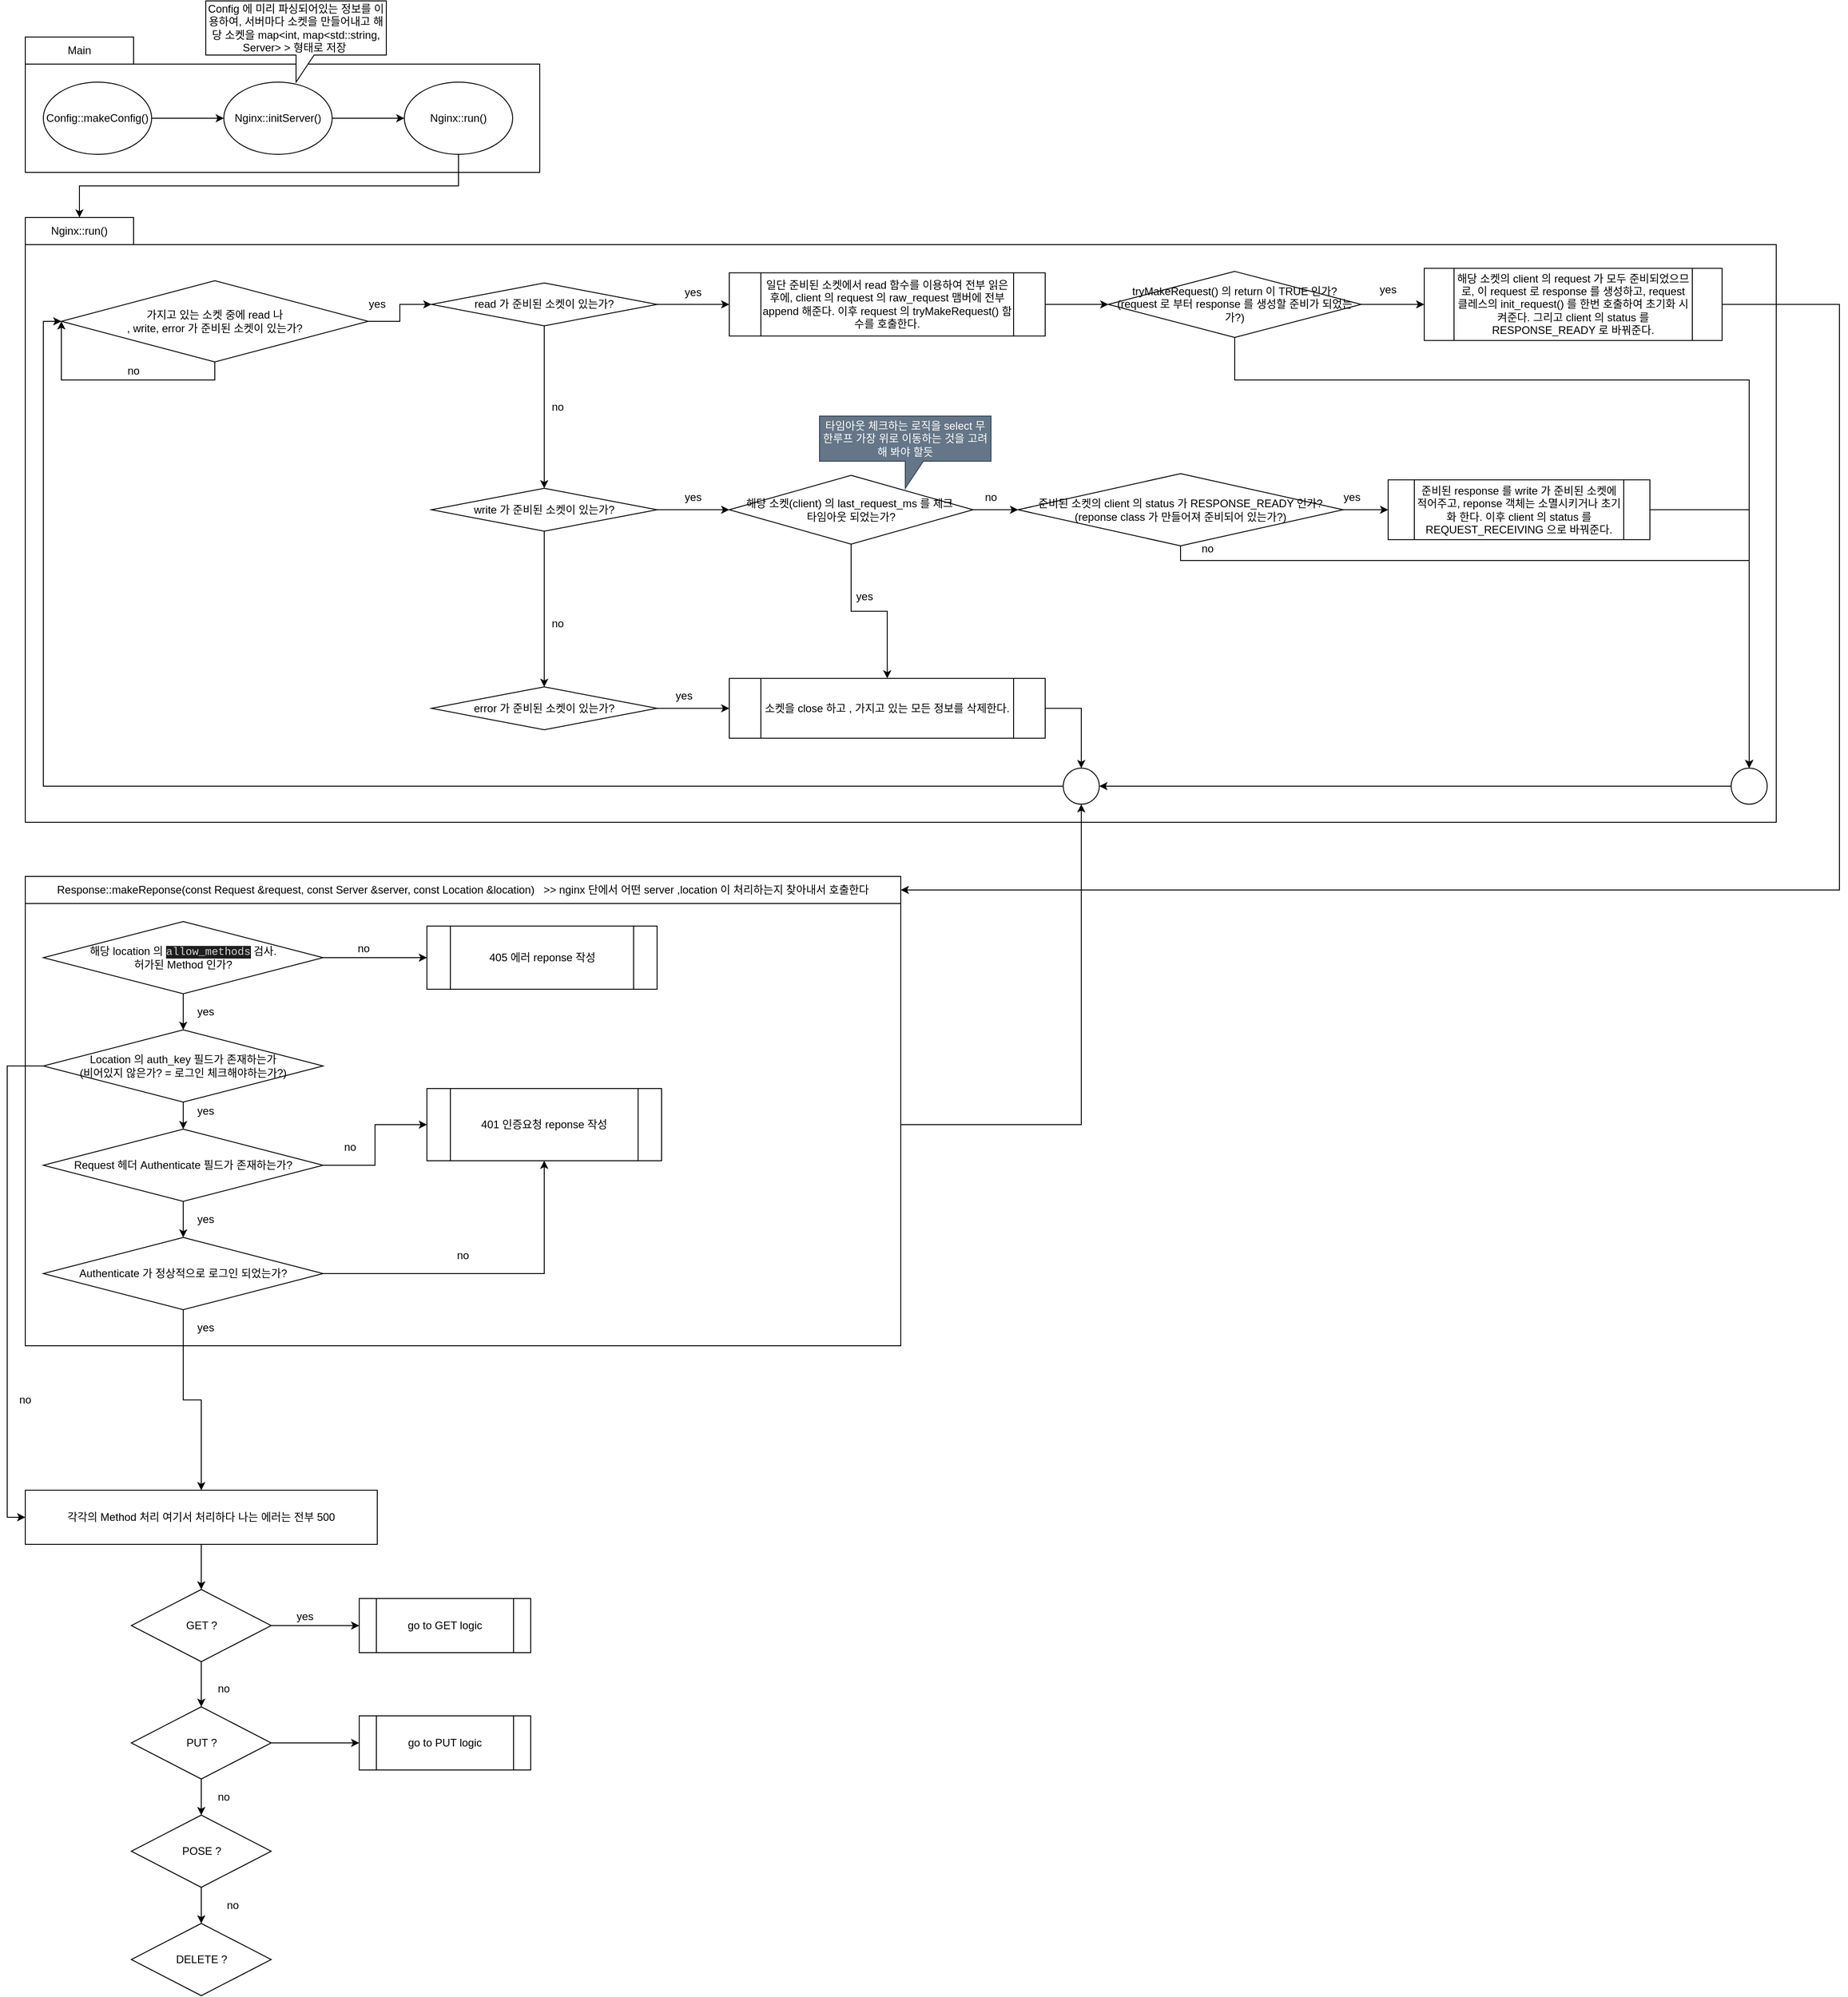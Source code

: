 <mxfile>
    <diagram id="PMlPp6as_ETNEX1RSq5d" name="Main logic">
        <mxGraphModel dx="770" dy="1833" grid="1" gridSize="10" guides="1" tooltips="1" connect="1" arrows="1" fold="1" page="1" pageScale="1" pageWidth="850" pageHeight="1100" math="0" shadow="0">
            <root>
                <mxCell id="0"/>
                <mxCell id="1" parent="0"/>
                <mxCell id="9" value="" style="rounded=0;whiteSpace=wrap;html=1;" parent="1" vertex="1">
                    <mxGeometry x="30" y="50" width="570" height="120" as="geometry"/>
                </mxCell>
                <mxCell id="13" value="&lt;span&gt;Main&lt;/span&gt;" style="rounded=0;whiteSpace=wrap;html=1;" parent="1" vertex="1">
                    <mxGeometry x="30" y="20" width="120" height="30" as="geometry"/>
                </mxCell>
                <mxCell id="21" style="edgeStyle=orthogonalEdgeStyle;rounded=0;orthogonalLoop=1;jettySize=auto;html=1;exitX=1;exitY=0.5;exitDx=0;exitDy=0;entryX=0;entryY=0.5;entryDx=0;entryDy=0;" parent="1" source="16" target="19" edge="1">
                    <mxGeometry relative="1" as="geometry"/>
                </mxCell>
                <mxCell id="16" value="Config::makeConfig()" style="ellipse;whiteSpace=wrap;html=1;" parent="1" vertex="1">
                    <mxGeometry x="50" y="70" width="120" height="80" as="geometry"/>
                </mxCell>
                <mxCell id="22" style="edgeStyle=orthogonalEdgeStyle;rounded=0;orthogonalLoop=1;jettySize=auto;html=1;exitX=1;exitY=0.5;exitDx=0;exitDy=0;" parent="1" source="19" target="20" edge="1">
                    <mxGeometry relative="1" as="geometry"/>
                </mxCell>
                <mxCell id="19" value="Nginx::initServer()" style="ellipse;whiteSpace=wrap;html=1;" parent="1" vertex="1">
                    <mxGeometry x="250" y="70" width="120" height="80" as="geometry"/>
                </mxCell>
                <mxCell id="26" style="edgeStyle=orthogonalEdgeStyle;rounded=0;orthogonalLoop=1;jettySize=auto;html=1;exitX=0.5;exitY=1;exitDx=0;exitDy=0;entryX=0.5;entryY=0;entryDx=0;entryDy=0;" parent="1" source="20" target="25" edge="1">
                    <mxGeometry relative="1" as="geometry"/>
                </mxCell>
                <mxCell id="20" value="Nginx::run()" style="ellipse;whiteSpace=wrap;html=1;" parent="1" vertex="1">
                    <mxGeometry x="450" y="70" width="120" height="80" as="geometry"/>
                </mxCell>
                <mxCell id="23" value="Config 에 미리 파싱되어있는 정보를 이용하여, 서버마다 소켓을 만들어내고 해당 소켓을 map&amp;lt;int, map&amp;lt;std::string, Server&amp;gt; &amp;gt; 형태로 저장&amp;nbsp;" style="shape=callout;whiteSpace=wrap;html=1;perimeter=calloutPerimeter;" parent="1" vertex="1">
                    <mxGeometry x="230" y="-20" width="200" height="90" as="geometry"/>
                </mxCell>
                <mxCell id="24" value="" style="rounded=0;whiteSpace=wrap;html=1;" parent="1" vertex="1">
                    <mxGeometry x="30" y="250" width="1940" height="640" as="geometry"/>
                </mxCell>
                <mxCell id="25" value="Nginx::run()" style="rounded=0;whiteSpace=wrap;html=1;" parent="1" vertex="1">
                    <mxGeometry x="30" y="220" width="120" height="30" as="geometry"/>
                </mxCell>
                <mxCell id="42" style="edgeStyle=orthogonalEdgeStyle;rounded=0;orthogonalLoop=1;jettySize=auto;html=1;exitX=1;exitY=0.5;exitDx=0;exitDy=0;entryX=0;entryY=0.5;entryDx=0;entryDy=0;" parent="1" source="32" target="39" edge="1">
                    <mxGeometry relative="1" as="geometry"/>
                </mxCell>
                <mxCell id="32" value="&lt;span&gt;가지고 있는 소켓 중에 read 나&lt;br&gt;, write, error 가 준비된 소켓이 있는가?&lt;/span&gt;" style="rhombus;whiteSpace=wrap;html=1;" parent="1" vertex="1">
                    <mxGeometry x="70" y="290" width="340" height="90" as="geometry"/>
                </mxCell>
                <mxCell id="37" style="edgeStyle=orthogonalEdgeStyle;rounded=0;orthogonalLoop=1;jettySize=auto;html=1;exitX=0.5;exitY=1;exitDx=0;exitDy=0;entryX=0;entryY=0.5;entryDx=0;entryDy=0;" parent="1" source="32" target="32" edge="1">
                    <mxGeometry relative="1" as="geometry">
                        <Array as="points">
                            <mxPoint x="240" y="400"/>
                            <mxPoint x="70" y="400"/>
                        </Array>
                    </mxGeometry>
                </mxCell>
                <mxCell id="38" value="no" style="text;html=1;strokeColor=none;fillColor=none;align=center;verticalAlign=middle;whiteSpace=wrap;rounded=0;" parent="1" vertex="1">
                    <mxGeometry x="130" y="380" width="40" height="20" as="geometry"/>
                </mxCell>
                <mxCell id="43" style="edgeStyle=orthogonalEdgeStyle;rounded=0;orthogonalLoop=1;jettySize=auto;html=1;exitX=0.5;exitY=1;exitDx=0;exitDy=0;entryX=0.5;entryY=0;entryDx=0;entryDy=0;" parent="1" source="39" target="40" edge="1">
                    <mxGeometry relative="1" as="geometry"/>
                </mxCell>
                <mxCell id="46" style="edgeStyle=orthogonalEdgeStyle;rounded=0;orthogonalLoop=1;jettySize=auto;html=1;exitX=1;exitY=0.5;exitDx=0;exitDy=0;entryX=0;entryY=0.5;entryDx=0;entryDy=0;" parent="1" source="39" target="45" edge="1">
                    <mxGeometry relative="1" as="geometry"/>
                </mxCell>
                <mxCell id="39" value="read 가 준비된 소켓이 있는가?" style="rhombus;whiteSpace=wrap;html=1;" parent="1" vertex="1">
                    <mxGeometry x="480" y="292.5" width="250" height="47.5" as="geometry"/>
                </mxCell>
                <mxCell id="44" style="edgeStyle=orthogonalEdgeStyle;rounded=0;orthogonalLoop=1;jettySize=auto;html=1;exitX=0.5;exitY=1;exitDx=0;exitDy=0;entryX=0.5;entryY=0;entryDx=0;entryDy=0;" parent="1" source="40" target="41" edge="1">
                    <mxGeometry relative="1" as="geometry"/>
                </mxCell>
                <mxCell id="80" style="edgeStyle=orthogonalEdgeStyle;rounded=0;orthogonalLoop=1;jettySize=auto;html=1;exitX=1;exitY=0.5;exitDx=0;exitDy=0;entryX=0;entryY=0.5;entryDx=0;entryDy=0;" parent="1" source="40" target="79" edge="1">
                    <mxGeometry relative="1" as="geometry"/>
                </mxCell>
                <mxCell id="40" value="write 가 준비된 소켓이 있는가?" style="rhombus;whiteSpace=wrap;html=1;" parent="1" vertex="1">
                    <mxGeometry x="480" y="520" width="250" height="47.5" as="geometry"/>
                </mxCell>
                <mxCell id="71" style="edgeStyle=orthogonalEdgeStyle;rounded=0;orthogonalLoop=1;jettySize=auto;html=1;exitX=1;exitY=0.5;exitDx=0;exitDy=0;entryX=0;entryY=0.5;entryDx=0;entryDy=0;" parent="1" source="41" target="70" edge="1">
                    <mxGeometry relative="1" as="geometry"/>
                </mxCell>
                <mxCell id="41" value="error 가 준비된 소켓이 있는가?" style="rhombus;whiteSpace=wrap;html=1;" parent="1" vertex="1">
                    <mxGeometry x="480" y="740" width="250" height="47.5" as="geometry"/>
                </mxCell>
                <mxCell id="48" style="edgeStyle=orthogonalEdgeStyle;rounded=0;orthogonalLoop=1;jettySize=auto;html=1;exitX=1;exitY=0.5;exitDx=0;exitDy=0;entryX=0;entryY=0.5;entryDx=0;entryDy=0;" parent="1" source="45" target="47" edge="1">
                    <mxGeometry relative="1" as="geometry"/>
                </mxCell>
                <mxCell id="45" value="일단 준비된 소켓에서 read 함수를 이용하여 전부 읽은후에, client 의 request 의 raw_request 맴버에 전부 append 해준다. 이후 request 의 tryMakeRequest() 함수를 호출한다." style="shape=process;whiteSpace=wrap;html=1;backgroundOutline=1;" parent="1" vertex="1">
                    <mxGeometry x="810" y="281.25" width="350" height="70" as="geometry"/>
                </mxCell>
                <mxCell id="51" style="edgeStyle=orthogonalEdgeStyle;rounded=0;orthogonalLoop=1;jettySize=auto;html=1;exitX=1;exitY=0.5;exitDx=0;exitDy=0;entryX=0;entryY=0.5;entryDx=0;entryDy=0;" parent="1" source="47" target="50" edge="1">
                    <mxGeometry relative="1" as="geometry"/>
                </mxCell>
                <mxCell id="57" style="edgeStyle=orthogonalEdgeStyle;rounded=0;orthogonalLoop=1;jettySize=auto;html=1;exitX=0.5;exitY=1;exitDx=0;exitDy=0;entryX=0.5;entryY=0;entryDx=0;entryDy=0;" parent="1" source="47" target="55" edge="1">
                    <mxGeometry relative="1" as="geometry">
                        <Array as="points">
                            <mxPoint x="1370" y="400"/>
                            <mxPoint x="1940" y="400"/>
                        </Array>
                    </mxGeometry>
                </mxCell>
                <mxCell id="47" value="tryMakeRequest() 의 return 이 TRUE 인가?&lt;br&gt;(request 로 부터 response 를 생성할 준비가 되었는가?)" style="rhombus;whiteSpace=wrap;html=1;" parent="1" vertex="1">
                    <mxGeometry x="1230" y="279.69" width="280" height="73.12" as="geometry"/>
                </mxCell>
                <mxCell id="58" style="edgeStyle=orthogonalEdgeStyle;rounded=0;orthogonalLoop=1;jettySize=auto;html=1;exitX=1;exitY=0.5;exitDx=0;exitDy=0;entryX=1;entryY=0.5;entryDx=0;entryDy=0;" parent="1" source="50" target="88" edge="1">
                    <mxGeometry relative="1" as="geometry">
                        <Array as="points">
                            <mxPoint x="2040" y="316"/>
                            <mxPoint x="2040" y="965"/>
                        </Array>
                    </mxGeometry>
                </mxCell>
                <mxCell id="50" value="해당 소켓의 client 의 request 가 모두 준비되었으므로, 이 request 로 response 를 생성하고, request 클레스의 init_request() 를 한번 호출하여 초기화 시켜준다. 그리고 client 의 status 를 RESPONSE_READY 로 바꿔준다." style="shape=process;whiteSpace=wrap;html=1;backgroundOutline=1;" parent="1" vertex="1">
                    <mxGeometry x="1580" y="276.25" width="330" height="80" as="geometry"/>
                </mxCell>
                <mxCell id="52" value="yes" style="text;html=1;strokeColor=none;fillColor=none;align=center;verticalAlign=middle;whiteSpace=wrap;rounded=0;" parent="1" vertex="1">
                    <mxGeometry x="400" y="306.25" width="40" height="20" as="geometry"/>
                </mxCell>
                <mxCell id="53" value="yes" style="text;html=1;strokeColor=none;fillColor=none;align=center;verticalAlign=middle;whiteSpace=wrap;rounded=0;" parent="1" vertex="1">
                    <mxGeometry x="750" y="292.5" width="40" height="20" as="geometry"/>
                </mxCell>
                <mxCell id="54" value="yes" style="text;html=1;strokeColor=none;fillColor=none;align=center;verticalAlign=middle;whiteSpace=wrap;rounded=0;" parent="1" vertex="1">
                    <mxGeometry x="1520" y="290" width="40" height="20" as="geometry"/>
                </mxCell>
                <mxCell id="74" style="edgeStyle=orthogonalEdgeStyle;rounded=0;orthogonalLoop=1;jettySize=auto;html=1;exitX=0;exitY=0.5;exitDx=0;exitDy=0;entryX=1;entryY=0.5;entryDx=0;entryDy=0;" parent="1" source="55" target="73" edge="1">
                    <mxGeometry relative="1" as="geometry"/>
                </mxCell>
                <mxCell id="55" value="" style="ellipse;whiteSpace=wrap;html=1;" parent="1" vertex="1">
                    <mxGeometry x="1920" y="830" width="40" height="40" as="geometry"/>
                </mxCell>
                <mxCell id="60" style="edgeStyle=orthogonalEdgeStyle;rounded=0;orthogonalLoop=1;jettySize=auto;html=1;exitX=0.5;exitY=1;exitDx=0;exitDy=0;entryX=0.5;entryY=0;entryDx=0;entryDy=0;" parent="1" source="59" target="55" edge="1">
                    <mxGeometry relative="1" as="geometry">
                        <Array as="points">
                            <mxPoint x="1310" y="600"/>
                            <mxPoint x="1940" y="600"/>
                        </Array>
                    </mxGeometry>
                </mxCell>
                <mxCell id="63" style="edgeStyle=orthogonalEdgeStyle;rounded=0;orthogonalLoop=1;jettySize=auto;html=1;exitX=1;exitY=0.5;exitDx=0;exitDy=0;entryX=0;entryY=0.5;entryDx=0;entryDy=0;" parent="1" source="59" target="62" edge="1">
                    <mxGeometry relative="1" as="geometry"/>
                </mxCell>
                <mxCell id="59" value="준비된 소켓의 client 의 status 가 RESPONSE_READY 인가?&lt;br&gt;(reponse class 가 만들어져 준비되어 있는가?)" style="rhombus;whiteSpace=wrap;html=1;" parent="1" vertex="1">
                    <mxGeometry x="1130" y="503.75" width="360" height="80" as="geometry"/>
                </mxCell>
                <mxCell id="64" style="edgeStyle=orthogonalEdgeStyle;rounded=0;orthogonalLoop=1;jettySize=auto;html=1;exitX=1;exitY=0.5;exitDx=0;exitDy=0;entryX=0.5;entryY=0;entryDx=0;entryDy=0;" parent="1" source="62" target="55" edge="1">
                    <mxGeometry relative="1" as="geometry"/>
                </mxCell>
                <mxCell id="62" value="준비된 response 를 write 가 준비된 소켓에 적어주고, reponse 객체는 소멸시키거나 초기화 한다. 이후 client 의 status 를 REQUEST_RECEIVING 으로 바꿔준다." style="shape=process;whiteSpace=wrap;html=1;backgroundOutline=1;" parent="1" vertex="1">
                    <mxGeometry x="1540" y="510.62" width="290" height="66.25" as="geometry"/>
                </mxCell>
                <mxCell id="65" value="no" style="text;html=1;strokeColor=none;fillColor=none;align=center;verticalAlign=middle;whiteSpace=wrap;rounded=0;" parent="1" vertex="1">
                    <mxGeometry x="600" y="420" width="40" height="20" as="geometry"/>
                </mxCell>
                <mxCell id="66" value="no" style="text;html=1;strokeColor=none;fillColor=none;align=center;verticalAlign=middle;whiteSpace=wrap;rounded=0;" parent="1" vertex="1">
                    <mxGeometry x="600" y="660" width="40" height="20" as="geometry"/>
                </mxCell>
                <mxCell id="67" value="yes" style="text;html=1;strokeColor=none;fillColor=none;align=center;verticalAlign=middle;whiteSpace=wrap;rounded=0;" parent="1" vertex="1">
                    <mxGeometry x="750" y="520" width="40" height="20" as="geometry"/>
                </mxCell>
                <mxCell id="68" value="yes" style="text;html=1;strokeColor=none;fillColor=none;align=center;verticalAlign=middle;whiteSpace=wrap;rounded=0;" parent="1" vertex="1">
                    <mxGeometry x="1480" y="520" width="40" height="20" as="geometry"/>
                </mxCell>
                <mxCell id="69" value="no" style="text;html=1;strokeColor=none;fillColor=none;align=center;verticalAlign=middle;whiteSpace=wrap;rounded=0;" parent="1" vertex="1">
                    <mxGeometry x="1320" y="576.87" width="40" height="20" as="geometry"/>
                </mxCell>
                <mxCell id="75" style="edgeStyle=orthogonalEdgeStyle;rounded=0;orthogonalLoop=1;jettySize=auto;html=1;exitX=1;exitY=0.5;exitDx=0;exitDy=0;entryX=0.5;entryY=0;entryDx=0;entryDy=0;" parent="1" source="70" target="73" edge="1">
                    <mxGeometry relative="1" as="geometry"/>
                </mxCell>
                <mxCell id="70" value="소켓을 close 하고 , 가지고 있는 모든 정보를 삭제한다." style="shape=process;whiteSpace=wrap;html=1;backgroundOutline=1;" parent="1" vertex="1">
                    <mxGeometry x="810" y="730.63" width="350" height="66.25" as="geometry"/>
                </mxCell>
                <mxCell id="72" value="yes" style="text;html=1;strokeColor=none;fillColor=none;align=center;verticalAlign=middle;whiteSpace=wrap;rounded=0;" parent="1" vertex="1">
                    <mxGeometry x="740" y="740" width="40" height="20" as="geometry"/>
                </mxCell>
                <mxCell id="76" style="edgeStyle=orthogonalEdgeStyle;rounded=0;orthogonalLoop=1;jettySize=auto;html=1;exitX=0;exitY=0.5;exitDx=0;exitDy=0;entryX=0;entryY=0.5;entryDx=0;entryDy=0;" parent="1" source="73" target="32" edge="1">
                    <mxGeometry relative="1" as="geometry"/>
                </mxCell>
                <mxCell id="73" value="" style="ellipse;whiteSpace=wrap;html=1;" parent="1" vertex="1">
                    <mxGeometry x="1180" y="830" width="40" height="40" as="geometry"/>
                </mxCell>
                <mxCell id="81" style="edgeStyle=orthogonalEdgeStyle;rounded=0;orthogonalLoop=1;jettySize=auto;html=1;exitX=1;exitY=0.5;exitDx=0;exitDy=0;entryX=0;entryY=0.5;entryDx=0;entryDy=0;" parent="1" source="79" target="59" edge="1">
                    <mxGeometry relative="1" as="geometry"/>
                </mxCell>
                <mxCell id="84" style="edgeStyle=orthogonalEdgeStyle;rounded=0;orthogonalLoop=1;jettySize=auto;html=1;exitX=0.5;exitY=1;exitDx=0;exitDy=0;entryX=0.5;entryY=0;entryDx=0;entryDy=0;" parent="1" source="79" target="70" edge="1">
                    <mxGeometry relative="1" as="geometry"/>
                </mxCell>
                <mxCell id="79" value="해당 소켓(client) 의 last_request_ms 를 체크&amp;nbsp;&lt;br&gt;타임아웃 되었는가?" style="rhombus;whiteSpace=wrap;html=1;" parent="1" vertex="1">
                    <mxGeometry x="810" y="505.62" width="270" height="76.26" as="geometry"/>
                </mxCell>
                <mxCell id="82" value="no" style="text;html=1;strokeColor=none;fillColor=none;align=center;verticalAlign=middle;whiteSpace=wrap;rounded=0;" parent="1" vertex="1">
                    <mxGeometry x="1080" y="520" width="40" height="20" as="geometry"/>
                </mxCell>
                <mxCell id="85" value="yes" style="text;html=1;strokeColor=none;fillColor=none;align=center;verticalAlign=middle;whiteSpace=wrap;rounded=0;" parent="1" vertex="1">
                    <mxGeometry x="940" y="630" width="40" height="20" as="geometry"/>
                </mxCell>
                <mxCell id="86" value="타임아웃 체크하는 로직을 select 무한루프 가장 위로 이동하는 것을 고려해 봐야 할듯" style="shape=callout;whiteSpace=wrap;html=1;perimeter=calloutPerimeter;fillColor=#647687;strokeColor=#314354;fontColor=#ffffff;" parent="1" vertex="1">
                    <mxGeometry x="910" y="440" width="190" height="80" as="geometry"/>
                </mxCell>
                <mxCell id="88" value="Response::makeReponse(const Request &amp;amp;request, const Server &amp;amp;server, const Location &amp;amp;location)&amp;nbsp; &amp;nbsp;&amp;gt;&amp;gt; nginx 단에서 어떤 server ,location 이 처리하는지 찾아내서 호출한다" style="rounded=0;whiteSpace=wrap;html=1;" vertex="1" parent="1">
                    <mxGeometry x="30" y="950" width="970" height="30" as="geometry"/>
                </mxCell>
                <mxCell id="116" style="edgeStyle=orthogonalEdgeStyle;rounded=0;orthogonalLoop=1;jettySize=auto;html=1;exitX=1;exitY=0.5;exitDx=0;exitDy=0;entryX=0.5;entryY=1;entryDx=0;entryDy=0;" edge="1" parent="1" source="89" target="73">
                    <mxGeometry relative="1" as="geometry"/>
                </mxCell>
                <mxCell id="89" value="" style="rounded=0;whiteSpace=wrap;html=1;" vertex="1" parent="1">
                    <mxGeometry x="30" y="980" width="970" height="490" as="geometry"/>
                </mxCell>
                <mxCell id="92" style="edgeStyle=orthogonalEdgeStyle;rounded=0;orthogonalLoop=1;jettySize=auto;html=1;exitX=1;exitY=0.5;exitDx=0;exitDy=0;entryX=0;entryY=0.5;entryDx=0;entryDy=0;" edge="1" parent="1" source="90" target="91">
                    <mxGeometry relative="1" as="geometry"/>
                </mxCell>
                <mxCell id="100" style="edgeStyle=orthogonalEdgeStyle;rounded=0;orthogonalLoop=1;jettySize=auto;html=1;exitX=0.5;exitY=1;exitDx=0;exitDy=0;entryX=0.5;entryY=0;entryDx=0;entryDy=0;" edge="1" parent="1" source="90" target="94">
                    <mxGeometry relative="1" as="geometry"/>
                </mxCell>
                <mxCell id="90" value="해당 location 의&amp;nbsp;&lt;span style=&quot;background-color: rgb(30 , 30 , 30) ; color: rgb(212 , 212 , 212) ; font-family: &amp;#34;menlo&amp;#34; , &amp;#34;monaco&amp;#34; , &amp;#34;courier new&amp;#34; , monospace&quot;&gt;allow_methods&lt;/span&gt;&amp;nbsp;검사.&lt;br&gt;허가된 Method 인가?" style="rhombus;whiteSpace=wrap;html=1;" vertex="1" parent="1">
                    <mxGeometry x="50" y="1000" width="310" height="80" as="geometry"/>
                </mxCell>
                <mxCell id="91" value="405 에러 reponse 작성" style="shape=process;whiteSpace=wrap;html=1;backgroundOutline=1;" vertex="1" parent="1">
                    <mxGeometry x="475" y="1005" width="255" height="70" as="geometry"/>
                </mxCell>
                <mxCell id="93" value="no" style="text;html=1;strokeColor=none;fillColor=none;align=center;verticalAlign=middle;whiteSpace=wrap;rounded=0;" vertex="1" parent="1">
                    <mxGeometry x="385" y="1020" width="40" height="20" as="geometry"/>
                </mxCell>
                <mxCell id="96" style="edgeStyle=orthogonalEdgeStyle;rounded=0;orthogonalLoop=1;jettySize=auto;html=1;entryX=0;entryY=0.5;entryDx=0;entryDy=0;exitX=0;exitY=0.5;exitDx=0;exitDy=0;" edge="1" parent="1" source="94" target="95">
                    <mxGeometry relative="1" as="geometry">
                        <Array as="points">
                            <mxPoint x="10" y="1160"/>
                            <mxPoint x="10" y="1660"/>
                        </Array>
                    </mxGeometry>
                </mxCell>
                <mxCell id="103" style="edgeStyle=orthogonalEdgeStyle;rounded=0;orthogonalLoop=1;jettySize=auto;html=1;exitX=0.5;exitY=1;exitDx=0;exitDy=0;entryX=0.5;entryY=0;entryDx=0;entryDy=0;" edge="1" parent="1" source="94" target="101">
                    <mxGeometry relative="1" as="geometry"/>
                </mxCell>
                <mxCell id="94" value="Location 의 auth_key 필드가 존재하는가&lt;br&gt;(비어있지 않은가? = 로그인 체크해야하는가?)" style="rhombus;whiteSpace=wrap;html=1;" vertex="1" parent="1">
                    <mxGeometry x="50" y="1120" width="310" height="80" as="geometry"/>
                </mxCell>
                <mxCell id="Ww4-Q8Sdyla-wtIpBhzQ-118" style="edgeStyle=orthogonalEdgeStyle;rounded=0;orthogonalLoop=1;jettySize=auto;html=1;exitX=0.5;exitY=1;exitDx=0;exitDy=0;entryX=0.5;entryY=0;entryDx=0;entryDy=0;" edge="1" parent="1" source="95" target="Ww4-Q8Sdyla-wtIpBhzQ-117">
                    <mxGeometry relative="1" as="geometry"/>
                </mxCell>
                <mxCell id="95" value="각각의 Method 처리 여기서 처리하다 나는 에러는 전부 500" style="rounded=0;whiteSpace=wrap;html=1;" vertex="1" parent="1">
                    <mxGeometry x="30" y="1630" width="390" height="60" as="geometry"/>
                </mxCell>
                <mxCell id="97" value="no" style="text;html=1;strokeColor=none;fillColor=none;align=center;verticalAlign=middle;whiteSpace=wrap;rounded=0;" vertex="1" parent="1">
                    <mxGeometry x="10" y="1520" width="40" height="20" as="geometry"/>
                </mxCell>
                <mxCell id="98" value="401 인증요청 reponse 작성" style="shape=process;whiteSpace=wrap;html=1;backgroundOutline=1;" vertex="1" parent="1">
                    <mxGeometry x="475" y="1185" width="260" height="80" as="geometry"/>
                </mxCell>
                <mxCell id="107" style="edgeStyle=orthogonalEdgeStyle;rounded=0;orthogonalLoop=1;jettySize=auto;html=1;exitX=1;exitY=0.5;exitDx=0;exitDy=0;entryX=0;entryY=0.5;entryDx=0;entryDy=0;" edge="1" parent="1" source="101" target="98">
                    <mxGeometry relative="1" as="geometry"/>
                </mxCell>
                <mxCell id="109" style="edgeStyle=orthogonalEdgeStyle;rounded=0;orthogonalLoop=1;jettySize=auto;html=1;exitX=0.5;exitY=1;exitDx=0;exitDy=0;entryX=0.5;entryY=0;entryDx=0;entryDy=0;" edge="1" parent="1" source="101" target="108">
                    <mxGeometry relative="1" as="geometry"/>
                </mxCell>
                <mxCell id="101" value="Request 헤더 Authenticate 필드가 존재하는가?" style="rhombus;whiteSpace=wrap;html=1;" vertex="1" parent="1">
                    <mxGeometry x="50" y="1230" width="310" height="80" as="geometry"/>
                </mxCell>
                <mxCell id="102" value="yes" style="text;html=1;strokeColor=none;fillColor=none;align=center;verticalAlign=middle;whiteSpace=wrap;rounded=0;" vertex="1" parent="1">
                    <mxGeometry x="210" y="1090" width="40" height="20" as="geometry"/>
                </mxCell>
                <mxCell id="104" value="yes" style="text;html=1;strokeColor=none;fillColor=none;align=center;verticalAlign=middle;whiteSpace=wrap;rounded=0;" vertex="1" parent="1">
                    <mxGeometry x="210" y="1200" width="40" height="20" as="geometry"/>
                </mxCell>
                <mxCell id="105" value="no" style="text;html=1;strokeColor=none;fillColor=none;align=center;verticalAlign=middle;whiteSpace=wrap;rounded=0;" vertex="1" parent="1">
                    <mxGeometry x="370" y="1240" width="40" height="20" as="geometry"/>
                </mxCell>
                <mxCell id="112" style="edgeStyle=orthogonalEdgeStyle;rounded=0;orthogonalLoop=1;jettySize=auto;html=1;exitX=0.5;exitY=1;exitDx=0;exitDy=0;entryX=0.5;entryY=0;entryDx=0;entryDy=0;" edge="1" parent="1" source="108" target="95">
                    <mxGeometry relative="1" as="geometry"/>
                </mxCell>
                <mxCell id="113" style="edgeStyle=orthogonalEdgeStyle;rounded=0;orthogonalLoop=1;jettySize=auto;html=1;exitX=1;exitY=0.5;exitDx=0;exitDy=0;entryX=0.5;entryY=1;entryDx=0;entryDy=0;" edge="1" parent="1" source="108" target="98">
                    <mxGeometry relative="1" as="geometry"/>
                </mxCell>
                <mxCell id="108" value="Authenticate 가 정상적으로 로그인 되었는가?" style="rhombus;whiteSpace=wrap;html=1;" vertex="1" parent="1">
                    <mxGeometry x="50" y="1350" width="310" height="80" as="geometry"/>
                </mxCell>
                <mxCell id="110" value="yes" style="text;html=1;strokeColor=none;fillColor=none;align=center;verticalAlign=middle;whiteSpace=wrap;rounded=0;" vertex="1" parent="1">
                    <mxGeometry x="210" y="1320" width="40" height="20" as="geometry"/>
                </mxCell>
                <mxCell id="111" value="yes" style="text;html=1;strokeColor=none;fillColor=none;align=center;verticalAlign=middle;whiteSpace=wrap;rounded=0;" vertex="1" parent="1">
                    <mxGeometry x="210" y="1440" width="40" height="20" as="geometry"/>
                </mxCell>
                <mxCell id="115" value="no" style="text;html=1;strokeColor=none;fillColor=none;align=center;verticalAlign=middle;whiteSpace=wrap;rounded=0;" vertex="1" parent="1">
                    <mxGeometry x="495" y="1360" width="40" height="20" as="geometry"/>
                </mxCell>
                <mxCell id="Ww4-Q8Sdyla-wtIpBhzQ-120" style="edgeStyle=orthogonalEdgeStyle;rounded=0;orthogonalLoop=1;jettySize=auto;html=1;exitX=1;exitY=0.5;exitDx=0;exitDy=0;entryX=0;entryY=0.5;entryDx=0;entryDy=0;" edge="1" parent="1" source="Ww4-Q8Sdyla-wtIpBhzQ-117" target="Ww4-Q8Sdyla-wtIpBhzQ-119">
                    <mxGeometry relative="1" as="geometry"/>
                </mxCell>
                <mxCell id="bhIG2Sr8SzPsLQnZ7WdI-121" style="edgeStyle=orthogonalEdgeStyle;rounded=0;orthogonalLoop=1;jettySize=auto;html=1;exitX=0.5;exitY=1;exitDx=0;exitDy=0;entryX=0.5;entryY=0;entryDx=0;entryDy=0;" edge="1" parent="1" source="Ww4-Q8Sdyla-wtIpBhzQ-117" target="bhIG2Sr8SzPsLQnZ7WdI-116">
                    <mxGeometry relative="1" as="geometry"/>
                </mxCell>
                <mxCell id="Ww4-Q8Sdyla-wtIpBhzQ-117" value="GET ?" style="rhombus;whiteSpace=wrap;html=1;" vertex="1" parent="1">
                    <mxGeometry x="147.5" y="1740" width="155" height="80" as="geometry"/>
                </mxCell>
                <UserObject label="go to GET logic" link="data:page/id,qHHu5Iu4kBW9kB_dDf5P" id="Ww4-Q8Sdyla-wtIpBhzQ-119">
                    <mxCell style="shape=process;whiteSpace=wrap;html=1;backgroundOutline=1;" vertex="1" parent="1">
                        <mxGeometry x="400" y="1750" width="190" height="60" as="geometry"/>
                    </mxCell>
                </UserObject>
                <mxCell id="Ww4-Q8Sdyla-wtIpBhzQ-121" value="yes" style="text;html=1;strokeColor=none;fillColor=none;align=center;verticalAlign=middle;whiteSpace=wrap;rounded=0;" vertex="1" parent="1">
                    <mxGeometry x="320" y="1760" width="40" height="20" as="geometry"/>
                </mxCell>
                <mxCell id="Ww4-Q8Sdyla-wtIpBhzQ-122" value="no" style="text;html=1;strokeColor=none;fillColor=none;align=center;verticalAlign=middle;whiteSpace=wrap;rounded=0;" vertex="1" parent="1">
                    <mxGeometry x="230" y="1840" width="40" height="20" as="geometry"/>
                </mxCell>
                <mxCell id="bhIG2Sr8SzPsLQnZ7WdI-122" style="edgeStyle=orthogonalEdgeStyle;rounded=0;orthogonalLoop=1;jettySize=auto;html=1;exitX=0.5;exitY=1;exitDx=0;exitDy=0;entryX=0.5;entryY=0;entryDx=0;entryDy=0;" edge="1" parent="1" source="bhIG2Sr8SzPsLQnZ7WdI-116" target="bhIG2Sr8SzPsLQnZ7WdI-117">
                    <mxGeometry relative="1" as="geometry"/>
                </mxCell>
                <mxCell id="bhIG2Sr8SzPsLQnZ7WdI-125" style="edgeStyle=orthogonalEdgeStyle;rounded=0;orthogonalLoop=1;jettySize=auto;html=1;exitX=1;exitY=0.5;exitDx=0;exitDy=0;entryX=0;entryY=0.5;entryDx=0;entryDy=0;" edge="1" parent="1" source="bhIG2Sr8SzPsLQnZ7WdI-116" target="bhIG2Sr8SzPsLQnZ7WdI-124">
                    <mxGeometry relative="1" as="geometry"/>
                </mxCell>
                <mxCell id="bhIG2Sr8SzPsLQnZ7WdI-116" value="PUT ?" style="rhombus;whiteSpace=wrap;html=1;" vertex="1" parent="1">
                    <mxGeometry x="147.5" y="1870" width="155" height="80" as="geometry"/>
                </mxCell>
                <mxCell id="bhIG2Sr8SzPsLQnZ7WdI-123" style="edgeStyle=orthogonalEdgeStyle;rounded=0;orthogonalLoop=1;jettySize=auto;html=1;exitX=0.5;exitY=1;exitDx=0;exitDy=0;entryX=0.5;entryY=0;entryDx=0;entryDy=0;" edge="1" parent="1" source="bhIG2Sr8SzPsLQnZ7WdI-117" target="bhIG2Sr8SzPsLQnZ7WdI-118">
                    <mxGeometry relative="1" as="geometry"/>
                </mxCell>
                <mxCell id="bhIG2Sr8SzPsLQnZ7WdI-117" value="POSE ?" style="rhombus;whiteSpace=wrap;html=1;" vertex="1" parent="1">
                    <mxGeometry x="147.5" y="1990" width="155" height="80" as="geometry"/>
                </mxCell>
                <mxCell id="bhIG2Sr8SzPsLQnZ7WdI-118" value="DELETE ?" style="rhombus;whiteSpace=wrap;html=1;" vertex="1" parent="1">
                    <mxGeometry x="147.5" y="2110" width="155" height="80" as="geometry"/>
                </mxCell>
                <mxCell id="bhIG2Sr8SzPsLQnZ7WdI-119" value="no" style="text;html=1;strokeColor=none;fillColor=none;align=center;verticalAlign=middle;whiteSpace=wrap;rounded=0;" vertex="1" parent="1">
                    <mxGeometry x="230" y="1960" width="40" height="20" as="geometry"/>
                </mxCell>
                <mxCell id="bhIG2Sr8SzPsLQnZ7WdI-120" value="no" style="text;html=1;strokeColor=none;fillColor=none;align=center;verticalAlign=middle;whiteSpace=wrap;rounded=0;" vertex="1" parent="1">
                    <mxGeometry x="240" y="2080" width="40" height="20" as="geometry"/>
                </mxCell>
                <UserObject label="go to PUT logic" link="data:page/id,U35SppavvcNblUDBsS2S" id="bhIG2Sr8SzPsLQnZ7WdI-124">
                    <mxCell style="shape=process;whiteSpace=wrap;html=1;backgroundOutline=1;" vertex="1" parent="1">
                        <mxGeometry x="400" y="1880" width="190" height="60" as="geometry"/>
                    </mxCell>
                </UserObject>
            </root>
        </mxGraphModel>
    </diagram>
    <diagram id="qHHu5Iu4kBW9kB_dDf5P" name="Reponse : GET">
        <mxGraphModel dx="539" dy="513" grid="1" gridSize="10" guides="1" tooltips="1" connect="1" arrows="1" fold="1" page="1" pageScale="1" pageWidth="850" pageHeight="1100" math="0" shadow="0">
            <root>
                <mxCell id="5k57UjdKZi5IYfu2PmzA-0"/>
                <mxCell id="5k57UjdKZi5IYfu2PmzA-1" parent="5k57UjdKZi5IYfu2PmzA-0"/>
            </root>
        </mxGraphModel>
    </diagram>
    <diagram id="U35SppavvcNblUDBsS2S" name="Response : PUT">
        <mxGraphModel dx="539" dy="513" grid="1" gridSize="10" guides="1" tooltips="1" connect="1" arrows="1" fold="1" page="1" pageScale="1" pageWidth="850" pageHeight="1100" math="0" shadow="0">
            <root>
                <mxCell id="SGmW1XGc0jrJ8R6G2zDk-0"/>
                <mxCell id="SGmW1XGc0jrJ8R6G2zDk-1" parent="SGmW1XGc0jrJ8R6G2zDk-0"/>
            </root>
        </mxGraphModel>
    </diagram>
</mxfile>